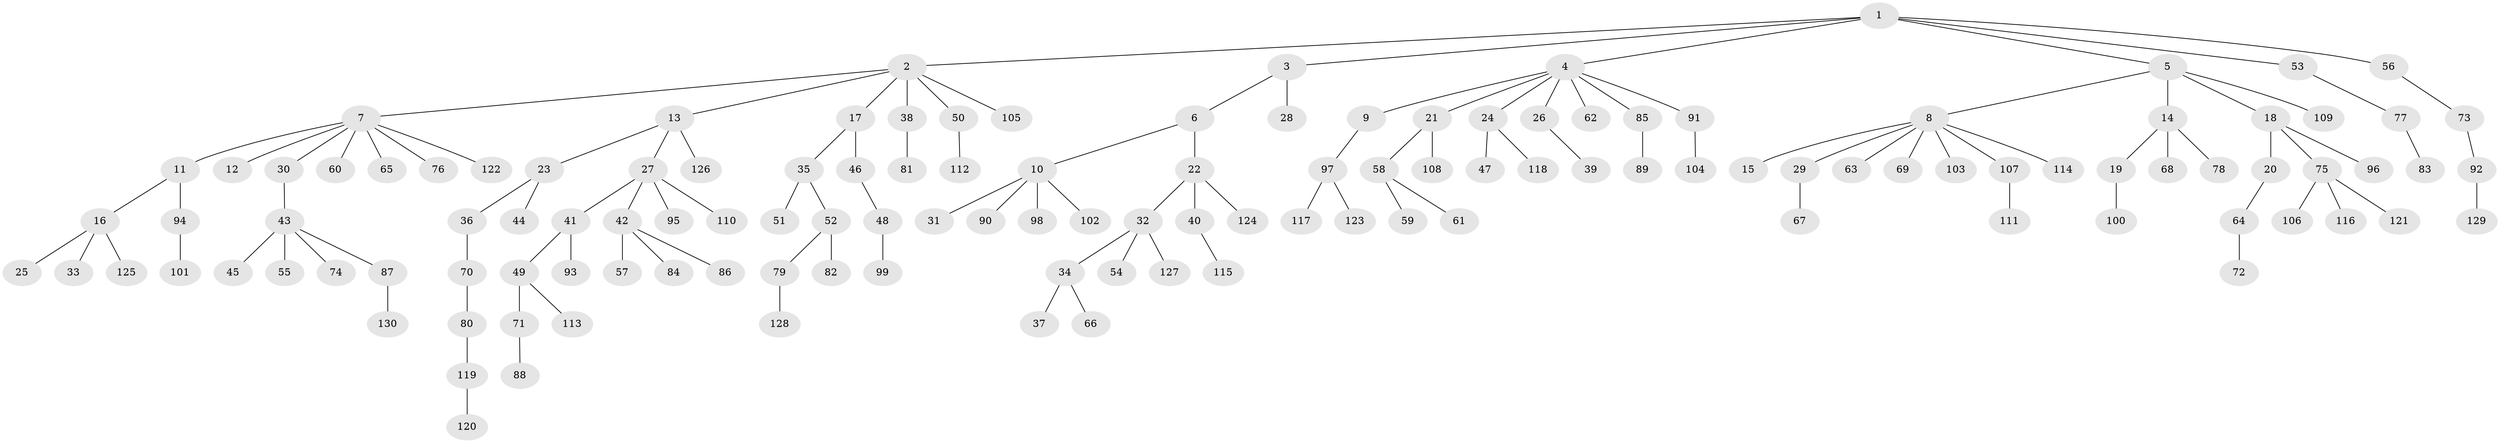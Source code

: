 // coarse degree distribution, {6: 0.01098901098901099, 7: 0.054945054945054944, 2: 0.16483516483516483, 8: 0.01098901098901099, 3: 0.08791208791208792, 4: 0.04395604395604396, 1: 0.6153846153846154, 5: 0.01098901098901099}
// Generated by graph-tools (version 1.1) at 2025/52/02/27/25 19:52:10]
// undirected, 130 vertices, 129 edges
graph export_dot {
graph [start="1"]
  node [color=gray90,style=filled];
  1;
  2;
  3;
  4;
  5;
  6;
  7;
  8;
  9;
  10;
  11;
  12;
  13;
  14;
  15;
  16;
  17;
  18;
  19;
  20;
  21;
  22;
  23;
  24;
  25;
  26;
  27;
  28;
  29;
  30;
  31;
  32;
  33;
  34;
  35;
  36;
  37;
  38;
  39;
  40;
  41;
  42;
  43;
  44;
  45;
  46;
  47;
  48;
  49;
  50;
  51;
  52;
  53;
  54;
  55;
  56;
  57;
  58;
  59;
  60;
  61;
  62;
  63;
  64;
  65;
  66;
  67;
  68;
  69;
  70;
  71;
  72;
  73;
  74;
  75;
  76;
  77;
  78;
  79;
  80;
  81;
  82;
  83;
  84;
  85;
  86;
  87;
  88;
  89;
  90;
  91;
  92;
  93;
  94;
  95;
  96;
  97;
  98;
  99;
  100;
  101;
  102;
  103;
  104;
  105;
  106;
  107;
  108;
  109;
  110;
  111;
  112;
  113;
  114;
  115;
  116;
  117;
  118;
  119;
  120;
  121;
  122;
  123;
  124;
  125;
  126;
  127;
  128;
  129;
  130;
  1 -- 2;
  1 -- 3;
  1 -- 4;
  1 -- 5;
  1 -- 53;
  1 -- 56;
  2 -- 7;
  2 -- 13;
  2 -- 17;
  2 -- 38;
  2 -- 50;
  2 -- 105;
  3 -- 6;
  3 -- 28;
  4 -- 9;
  4 -- 21;
  4 -- 24;
  4 -- 26;
  4 -- 62;
  4 -- 85;
  4 -- 91;
  5 -- 8;
  5 -- 14;
  5 -- 18;
  5 -- 109;
  6 -- 10;
  6 -- 22;
  7 -- 11;
  7 -- 12;
  7 -- 30;
  7 -- 60;
  7 -- 65;
  7 -- 76;
  7 -- 122;
  8 -- 15;
  8 -- 29;
  8 -- 63;
  8 -- 69;
  8 -- 103;
  8 -- 107;
  8 -- 114;
  9 -- 97;
  10 -- 31;
  10 -- 90;
  10 -- 98;
  10 -- 102;
  11 -- 16;
  11 -- 94;
  13 -- 23;
  13 -- 27;
  13 -- 126;
  14 -- 19;
  14 -- 68;
  14 -- 78;
  16 -- 25;
  16 -- 33;
  16 -- 125;
  17 -- 35;
  17 -- 46;
  18 -- 20;
  18 -- 75;
  18 -- 96;
  19 -- 100;
  20 -- 64;
  21 -- 58;
  21 -- 108;
  22 -- 32;
  22 -- 40;
  22 -- 124;
  23 -- 36;
  23 -- 44;
  24 -- 47;
  24 -- 118;
  26 -- 39;
  27 -- 41;
  27 -- 42;
  27 -- 95;
  27 -- 110;
  29 -- 67;
  30 -- 43;
  32 -- 34;
  32 -- 54;
  32 -- 127;
  34 -- 37;
  34 -- 66;
  35 -- 51;
  35 -- 52;
  36 -- 70;
  38 -- 81;
  40 -- 115;
  41 -- 49;
  41 -- 93;
  42 -- 57;
  42 -- 84;
  42 -- 86;
  43 -- 45;
  43 -- 55;
  43 -- 74;
  43 -- 87;
  46 -- 48;
  48 -- 99;
  49 -- 71;
  49 -- 113;
  50 -- 112;
  52 -- 79;
  52 -- 82;
  53 -- 77;
  56 -- 73;
  58 -- 59;
  58 -- 61;
  64 -- 72;
  70 -- 80;
  71 -- 88;
  73 -- 92;
  75 -- 106;
  75 -- 116;
  75 -- 121;
  77 -- 83;
  79 -- 128;
  80 -- 119;
  85 -- 89;
  87 -- 130;
  91 -- 104;
  92 -- 129;
  94 -- 101;
  97 -- 117;
  97 -- 123;
  107 -- 111;
  119 -- 120;
}
